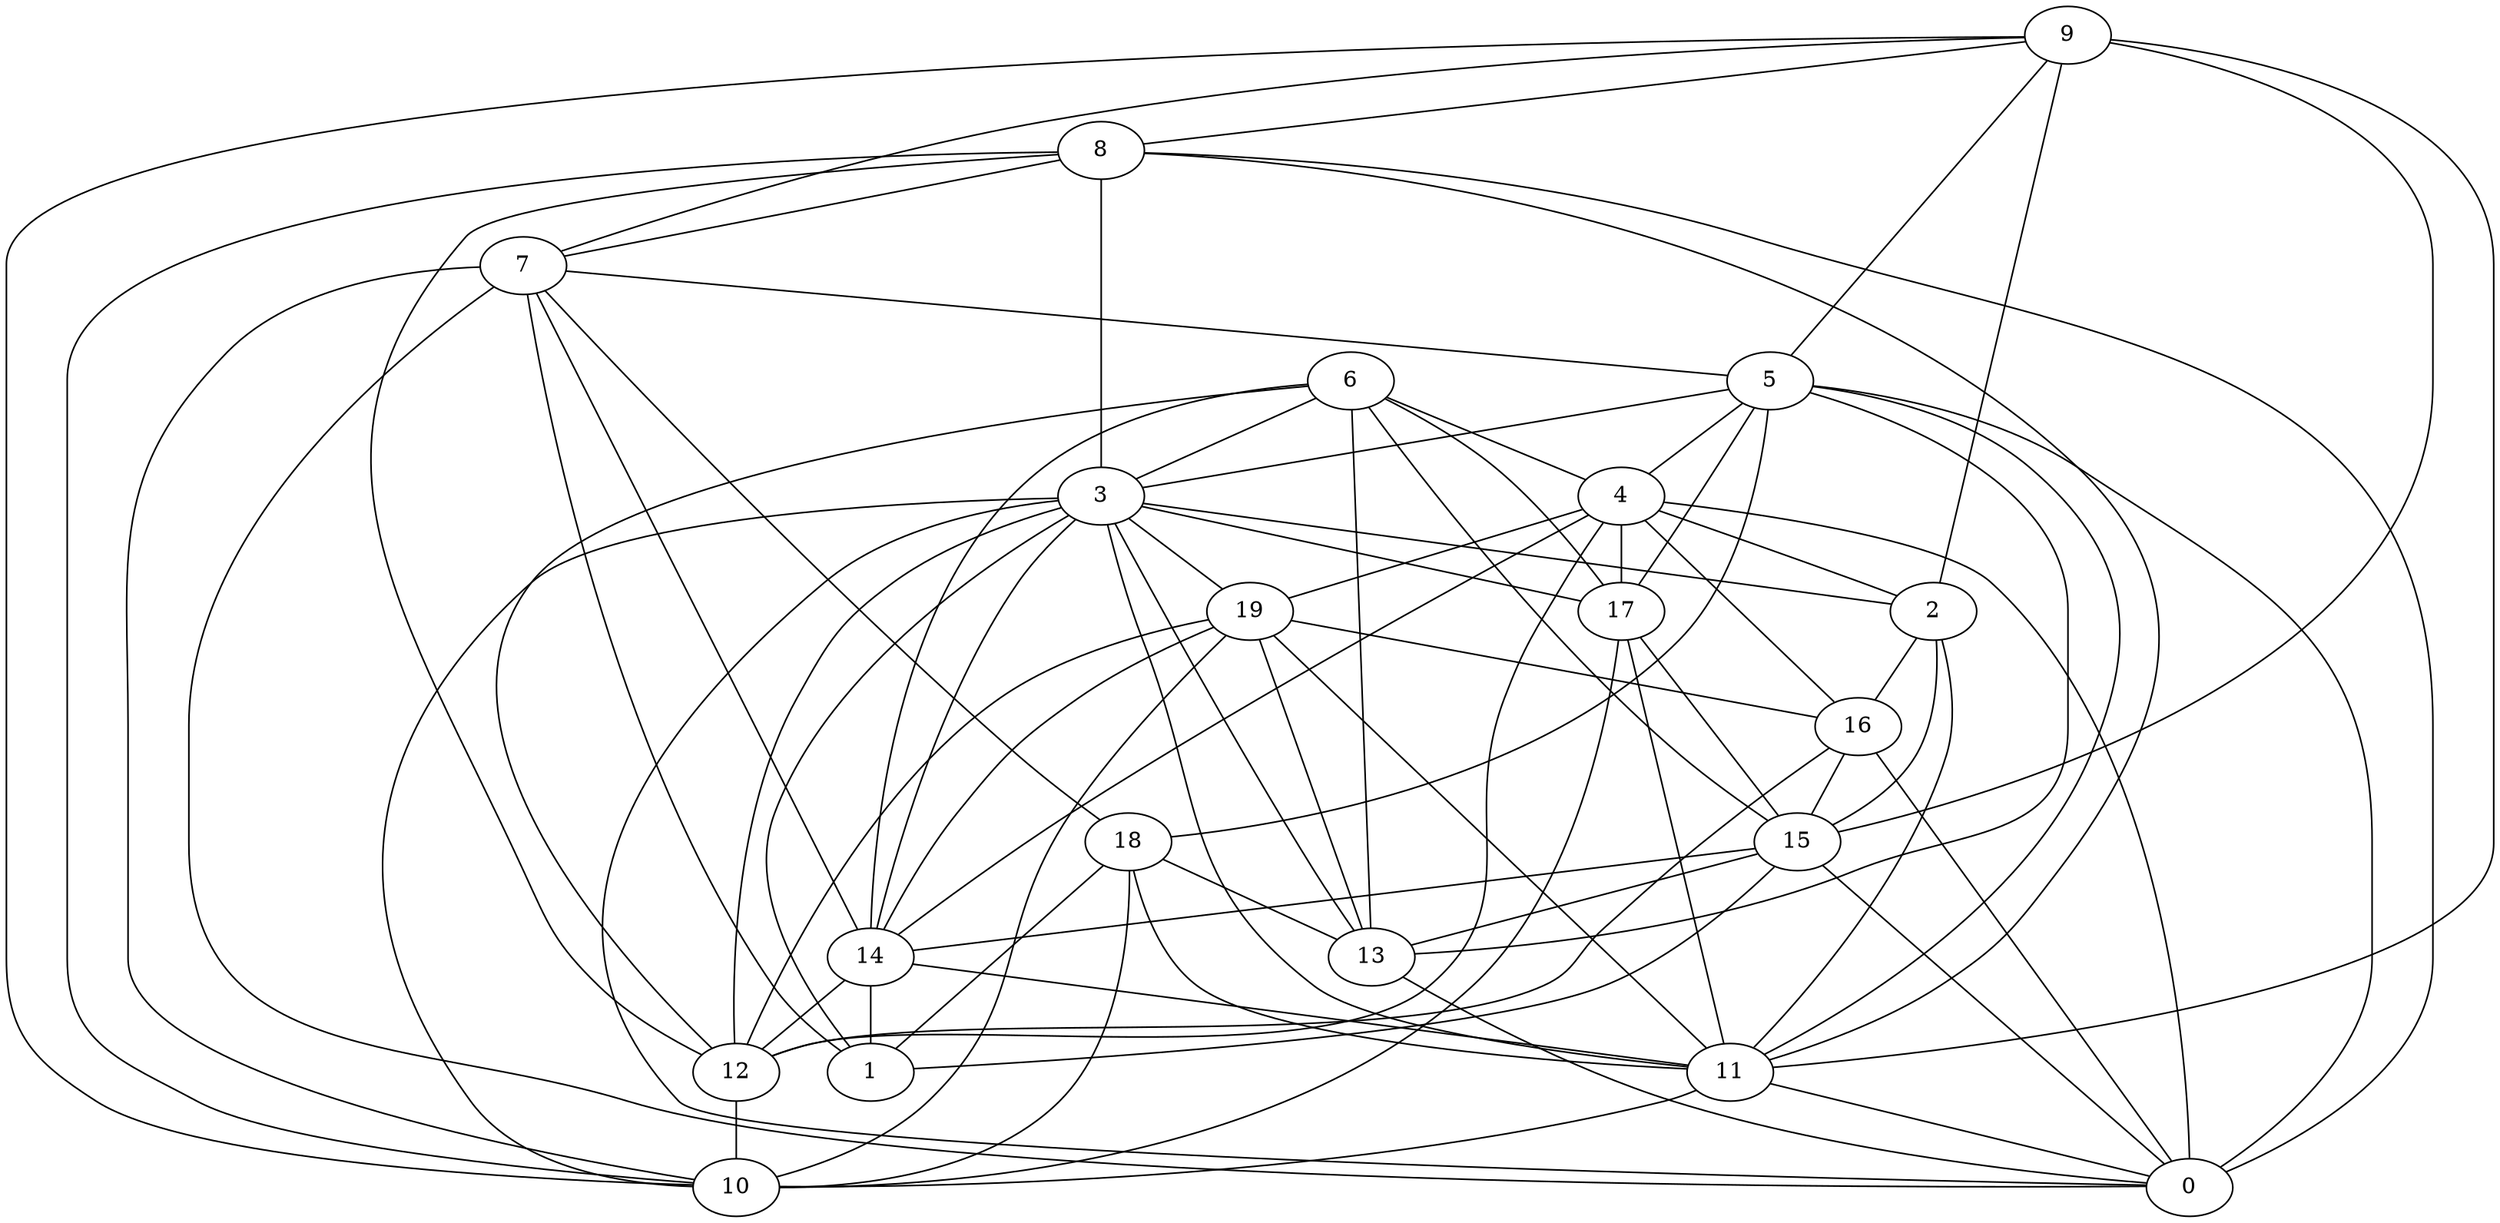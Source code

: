 digraph GG_graph {

subgraph G_graph {
edge [color = black]
"16" -> "15" [dir = none]
"16" -> "12" [dir = none]
"3" -> "1" [dir = none]
"3" -> "12" [dir = none]
"3" -> "14" [dir = none]
"3" -> "17" [dir = none]
"3" -> "0" [dir = none]
"3" -> "10" [dir = none]
"3" -> "19" [dir = none]
"3" -> "2" [dir = none]
"8" -> "10" [dir = none]
"8" -> "11" [dir = none]
"8" -> "7" [dir = none]
"2" -> "11" [dir = none]
"2" -> "15" [dir = none]
"12" -> "10" [dir = none]
"14" -> "12" [dir = none]
"9" -> "10" [dir = none]
"9" -> "2" [dir = none]
"9" -> "7" [dir = none]
"9" -> "8" [dir = none]
"4" -> "2" [dir = none]
"4" -> "19" [dir = none]
"4" -> "12" [dir = none]
"4" -> "14" [dir = none]
"4" -> "16" [dir = none]
"5" -> "13" [dir = none]
"5" -> "17" [dir = none]
"5" -> "11" [dir = none]
"5" -> "0" [dir = none]
"5" -> "4" [dir = none]
"18" -> "11" [dir = none]
"18" -> "13" [dir = none]
"18" -> "10" [dir = none]
"18" -> "1" [dir = none]
"11" -> "10" [dir = none]
"6" -> "12" [dir = none]
"6" -> "3" [dir = none]
"6" -> "15" [dir = none]
"6" -> "14" [dir = none]
"6" -> "17" [dir = none]
"19" -> "13" [dir = none]
"19" -> "14" [dir = none]
"19" -> "16" [dir = none]
"19" -> "10" [dir = none]
"19" -> "11" [dir = none]
"17" -> "11" [dir = none]
"17" -> "10" [dir = none]
"17" -> "15" [dir = none]
"7" -> "0" [dir = none]
"7" -> "10" [dir = none]
"7" -> "5" [dir = none]
"7" -> "1" [dir = none]
"7" -> "18" [dir = none]
"7" -> "14" [dir = none]
"15" -> "0" [dir = none]
"13" -> "0" [dir = none]
"19" -> "12" [dir = none]
"6" -> "4" [dir = none]
"9" -> "11" [dir = none]
"14" -> "1" [dir = none]
"11" -> "0" [dir = none]
"5" -> "3" [dir = none]
"9" -> "15" [dir = none]
"15" -> "14" [dir = none]
"16" -> "0" [dir = none]
"8" -> "0" [dir = none]
"15" -> "13" [dir = none]
"4" -> "0" [dir = none]
"3" -> "11" [dir = none]
"15" -> "1" [dir = none]
"14" -> "11" [dir = none]
"6" -> "13" [dir = none]
"4" -> "17" [dir = none]
"5" -> "18" [dir = none]
"3" -> "13" [dir = none]
"8" -> "3" [dir = none]
"8" -> "12" [dir = none]
"2" -> "16" [dir = none]
"9" -> "5" [dir = none]
}

}
